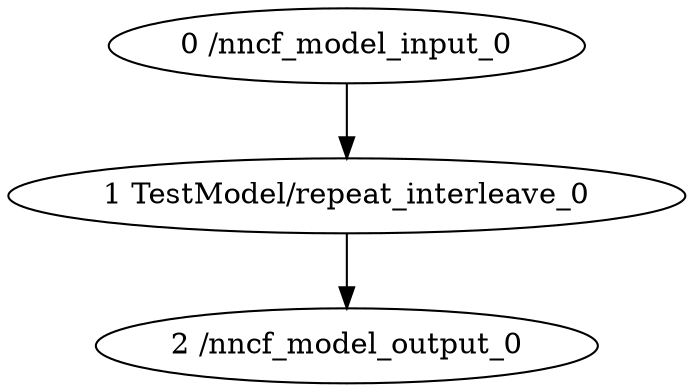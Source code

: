 strict digraph  {
"0 /nncf_model_input_0" [id=0, type=nncf_model_input];
"1 TestModel/repeat_interleave_0" [id=1, type=repeat_interleave];
"2 /nncf_model_output_0" [id=2, type=nncf_model_output];
"0 /nncf_model_input_0" -> "1 TestModel/repeat_interleave_0";
"1 TestModel/repeat_interleave_0" -> "2 /nncf_model_output_0";
}
